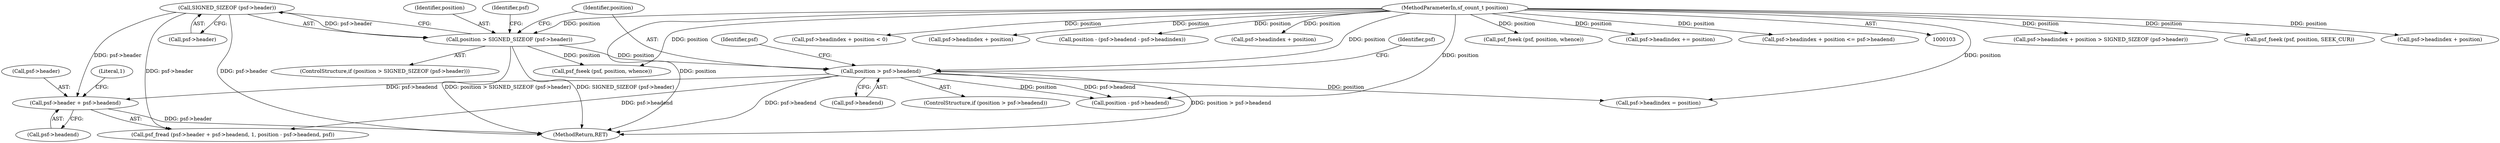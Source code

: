 digraph "1_libsndfile_708e996c87c5fae77b104ccfeb8f6db784c32074_14@pointer" {
"1000136" [label="(Call,psf->header + psf->headend)"];
"1000115" [label="(Call,SIGNED_SIZEOF (psf->header))"];
"1000126" [label="(Call,position > psf->headend)"];
"1000113" [label="(Call,position > SIGNED_SIZEOF (psf->header))"];
"1000105" [label="(MethodParameterIn,sf_count_t position)"];
"1000199" [label="(Call,psf->headindex + position > SIGNED_SIZEOF (psf->header))"];
"1000217" [label="(Call,psf_fseek (psf, position, SEEK_CUR))"];
"1000183" [label="(Call,psf->headindex + position)"];
"1000113" [label="(Call,position > SIGNED_SIZEOF (psf->header))"];
"1000158" [label="(Call,psf->headindex + position < 0)"];
"1000200" [label="(Call,psf->headindex + position)"];
"1000114" [label="(Identifier,position)"];
"1000235" [label="(Call,position - (psf->headend - psf->headindex))"];
"1000159" [label="(Call,psf->headindex + position)"];
"1000105" [label="(MethodParameterIn,sf_count_t position)"];
"1000120" [label="(Call,psf_fseek (psf, position, whence))"];
"1000125" [label="(ControlStructure,if (position > psf->headend))"];
"1000143" [label="(Literal,1)"];
"1000115" [label="(Call,SIGNED_SIZEOF (psf->header))"];
"1000144" [label="(Call,position - psf->headend)"];
"1000126" [label="(Call,position > psf->headend)"];
"1000260" [label="(MethodReturn,RET)"];
"1000176" [label="(Call,psf_fseek (psf, position, whence))"];
"1000150" [label="(Call,psf->headindex = position)"];
"1000135" [label="(Call,psf_fread (psf->header + psf->headend, 1, position - psf->headend, psf))"];
"1000128" [label="(Call,psf->headend)"];
"1000136" [label="(Call,psf->header + psf->headend)"];
"1000116" [label="(Call,psf->header)"];
"1000133" [label="(Identifier,psf)"];
"1000192" [label="(Call,psf->headindex += position)"];
"1000152" [label="(Identifier,psf)"];
"1000127" [label="(Identifier,position)"];
"1000112" [label="(ControlStructure,if (position > SIGNED_SIZEOF (psf->header)))"];
"1000182" [label="(Call,psf->headindex + position <= psf->headend)"];
"1000121" [label="(Identifier,psf)"];
"1000137" [label="(Call,psf->header)"];
"1000140" [label="(Call,psf->headend)"];
"1000136" -> "1000135"  [label="AST: "];
"1000136" -> "1000140"  [label="CFG: "];
"1000137" -> "1000136"  [label="AST: "];
"1000140" -> "1000136"  [label="AST: "];
"1000143" -> "1000136"  [label="CFG: "];
"1000136" -> "1000260"  [label="DDG: psf->header"];
"1000115" -> "1000136"  [label="DDG: psf->header"];
"1000126" -> "1000136"  [label="DDG: psf->headend"];
"1000115" -> "1000113"  [label="AST: "];
"1000115" -> "1000116"  [label="CFG: "];
"1000116" -> "1000115"  [label="AST: "];
"1000113" -> "1000115"  [label="CFG: "];
"1000115" -> "1000260"  [label="DDG: psf->header"];
"1000115" -> "1000113"  [label="DDG: psf->header"];
"1000115" -> "1000135"  [label="DDG: psf->header"];
"1000126" -> "1000125"  [label="AST: "];
"1000126" -> "1000128"  [label="CFG: "];
"1000127" -> "1000126"  [label="AST: "];
"1000128" -> "1000126"  [label="AST: "];
"1000133" -> "1000126"  [label="CFG: "];
"1000152" -> "1000126"  [label="CFG: "];
"1000126" -> "1000260"  [label="DDG: psf->headend"];
"1000126" -> "1000260"  [label="DDG: position > psf->headend"];
"1000113" -> "1000126"  [label="DDG: position"];
"1000105" -> "1000126"  [label="DDG: position"];
"1000126" -> "1000135"  [label="DDG: psf->headend"];
"1000126" -> "1000144"  [label="DDG: position"];
"1000126" -> "1000144"  [label="DDG: psf->headend"];
"1000126" -> "1000150"  [label="DDG: position"];
"1000113" -> "1000112"  [label="AST: "];
"1000114" -> "1000113"  [label="AST: "];
"1000121" -> "1000113"  [label="CFG: "];
"1000127" -> "1000113"  [label="CFG: "];
"1000113" -> "1000260"  [label="DDG: SIGNED_SIZEOF (psf->header)"];
"1000113" -> "1000260"  [label="DDG: position > SIGNED_SIZEOF (psf->header)"];
"1000105" -> "1000113"  [label="DDG: position"];
"1000113" -> "1000120"  [label="DDG: position"];
"1000105" -> "1000103"  [label="AST: "];
"1000105" -> "1000260"  [label="DDG: position"];
"1000105" -> "1000120"  [label="DDG: position"];
"1000105" -> "1000144"  [label="DDG: position"];
"1000105" -> "1000150"  [label="DDG: position"];
"1000105" -> "1000158"  [label="DDG: position"];
"1000105" -> "1000159"  [label="DDG: position"];
"1000105" -> "1000176"  [label="DDG: position"];
"1000105" -> "1000182"  [label="DDG: position"];
"1000105" -> "1000183"  [label="DDG: position"];
"1000105" -> "1000192"  [label="DDG: position"];
"1000105" -> "1000199"  [label="DDG: position"];
"1000105" -> "1000200"  [label="DDG: position"];
"1000105" -> "1000217"  [label="DDG: position"];
"1000105" -> "1000235"  [label="DDG: position"];
}
